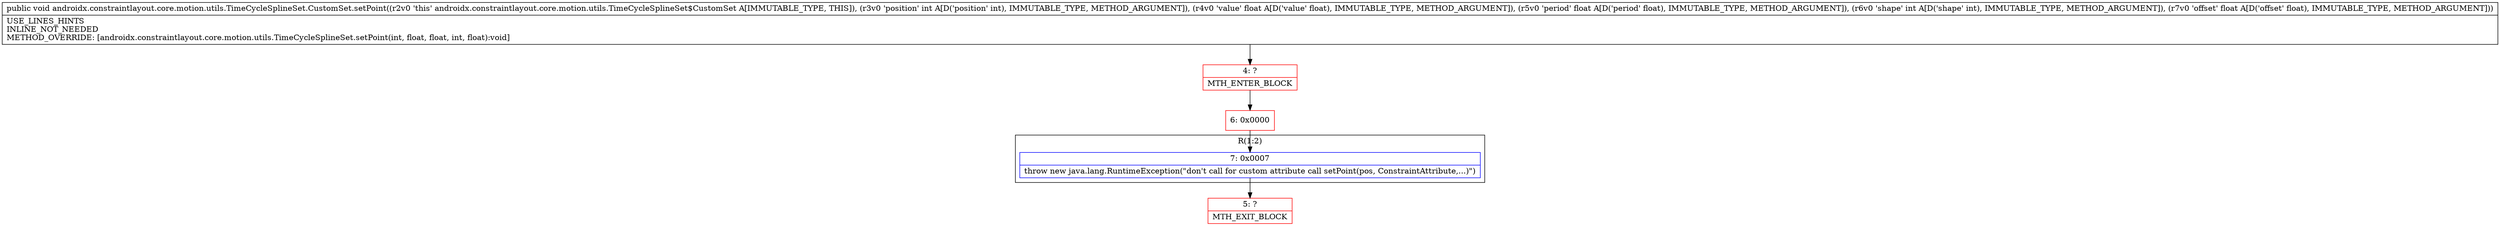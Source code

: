 digraph "CFG forandroidx.constraintlayout.core.motion.utils.TimeCycleSplineSet.CustomSet.setPoint(IFFIF)V" {
subgraph cluster_Region_594597348 {
label = "R(1:2)";
node [shape=record,color=blue];
Node_7 [shape=record,label="{7\:\ 0x0007|throw new java.lang.RuntimeException(\"don't call for custom attribute call setPoint(pos, ConstraintAttribute,...)\")\l}"];
}
Node_4 [shape=record,color=red,label="{4\:\ ?|MTH_ENTER_BLOCK\l}"];
Node_6 [shape=record,color=red,label="{6\:\ 0x0000}"];
Node_5 [shape=record,color=red,label="{5\:\ ?|MTH_EXIT_BLOCK\l}"];
MethodNode[shape=record,label="{public void androidx.constraintlayout.core.motion.utils.TimeCycleSplineSet.CustomSet.setPoint((r2v0 'this' androidx.constraintlayout.core.motion.utils.TimeCycleSplineSet$CustomSet A[IMMUTABLE_TYPE, THIS]), (r3v0 'position' int A[D('position' int), IMMUTABLE_TYPE, METHOD_ARGUMENT]), (r4v0 'value' float A[D('value' float), IMMUTABLE_TYPE, METHOD_ARGUMENT]), (r5v0 'period' float A[D('period' float), IMMUTABLE_TYPE, METHOD_ARGUMENT]), (r6v0 'shape' int A[D('shape' int), IMMUTABLE_TYPE, METHOD_ARGUMENT]), (r7v0 'offset' float A[D('offset' float), IMMUTABLE_TYPE, METHOD_ARGUMENT]))  | USE_LINES_HINTS\lINLINE_NOT_NEEDED\lMETHOD_OVERRIDE: [androidx.constraintlayout.core.motion.utils.TimeCycleSplineSet.setPoint(int, float, float, int, float):void]\l}"];
MethodNode -> Node_4;Node_7 -> Node_5;
Node_4 -> Node_6;
Node_6 -> Node_7;
}

